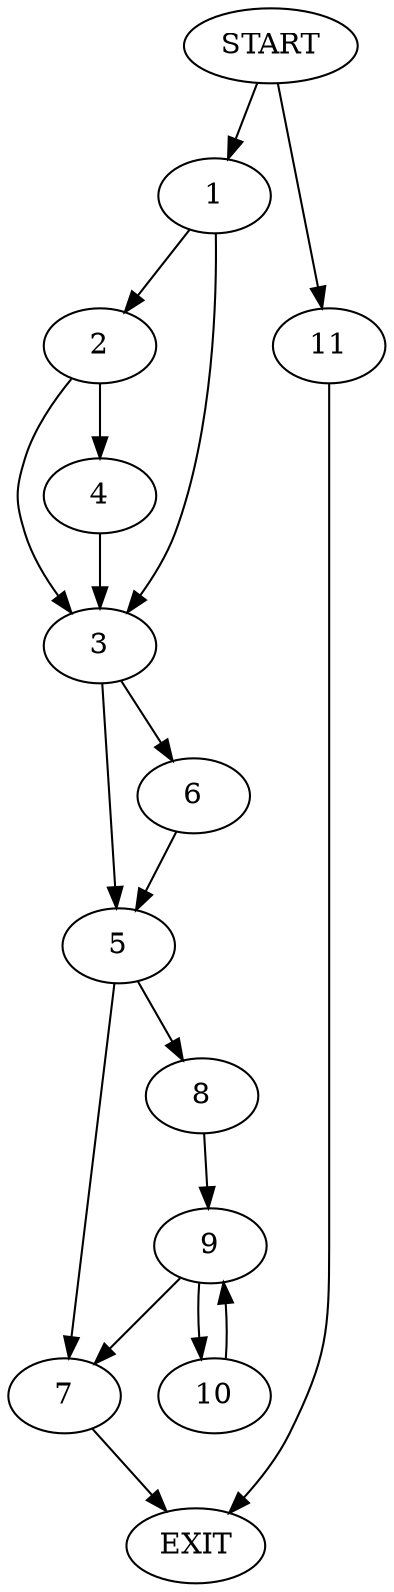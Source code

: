 digraph {
0 [label="START"]
12 [label="EXIT"]
0 -> 1
1 -> 2
1 -> 3
2 -> 4
2 -> 3
3 -> 5
3 -> 6
4 -> 3
5 -> 7
5 -> 8
6 -> 5
7 -> 12
8 -> 9
9 -> 10
9 -> 7
10 -> 9
0 -> 11
11 -> 12
}
